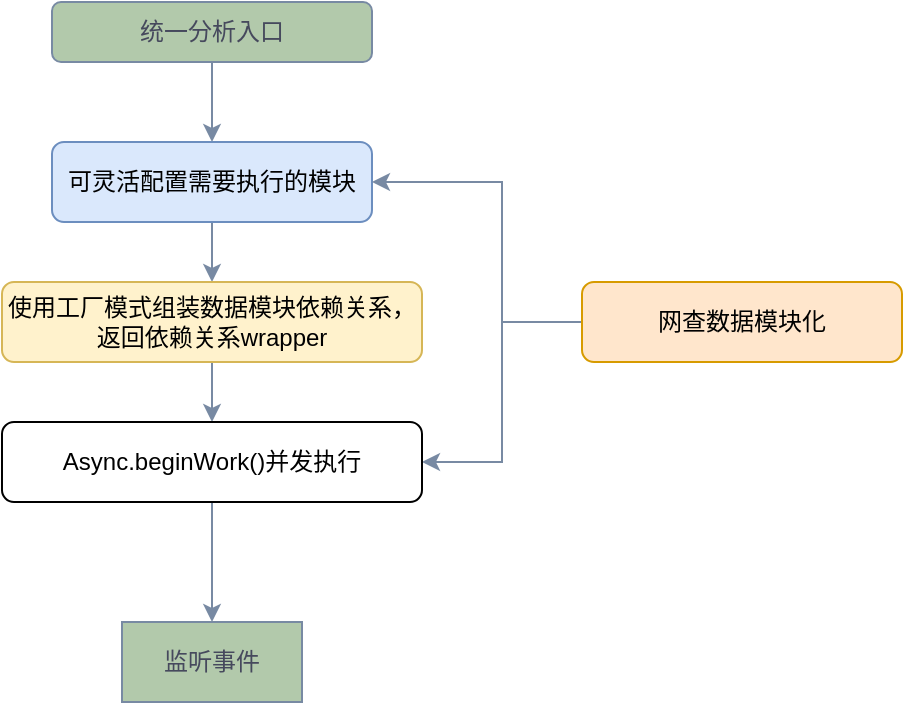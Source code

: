<mxfile version="21.0.2" type="github" pages="2">
  <diagram id="C5RBs43oDa-KdzZeNtuy" name="Page-1">
    <mxGraphModel dx="975" dy="692" grid="1" gridSize="10" guides="1" tooltips="1" connect="1" arrows="1" fold="1" page="1" pageScale="1" pageWidth="827" pageHeight="1169" math="0" shadow="0">
      <root>
        <mxCell id="WIyWlLk6GJQsqaUBKTNV-0" />
        <mxCell id="WIyWlLk6GJQsqaUBKTNV-1" parent="WIyWlLk6GJQsqaUBKTNV-0" />
        <mxCell id="6qnPbb-Ci0l1N96irtju-7" style="edgeStyle=orthogonalEdgeStyle;rounded=0;orthogonalLoop=1;jettySize=auto;html=1;entryX=0.5;entryY=0;entryDx=0;entryDy=0;strokeColor=#788AA3;fontColor=#46495D;fillColor=#B2C9AB;" edge="1" parent="WIyWlLk6GJQsqaUBKTNV-1" source="6qnPbb-Ci0l1N96irtju-4" target="6qnPbb-Ci0l1N96irtju-6">
          <mxGeometry relative="1" as="geometry" />
        </mxCell>
        <mxCell id="6qnPbb-Ci0l1N96irtju-4" value="统一分析入口" style="rounded=1;whiteSpace=wrap;html=1;strokeColor=#788AA3;fontColor=#46495D;fillColor=#B2C9AB;" vertex="1" parent="WIyWlLk6GJQsqaUBKTNV-1">
          <mxGeometry x="115" y="120" width="160" height="30" as="geometry" />
        </mxCell>
        <mxCell id="6qnPbb-Ci0l1N96irtju-12" style="edgeStyle=orthogonalEdgeStyle;rounded=0;orthogonalLoop=1;jettySize=auto;html=1;entryX=0.5;entryY=0;entryDx=0;entryDy=0;strokeColor=#788AA3;fontColor=#46495D;fillColor=#B2C9AB;" edge="1" parent="WIyWlLk6GJQsqaUBKTNV-1" source="6qnPbb-Ci0l1N96irtju-6" target="6qnPbb-Ci0l1N96irtju-11">
          <mxGeometry relative="1" as="geometry" />
        </mxCell>
        <mxCell id="6qnPbb-Ci0l1N96irtju-6" value="可灵活配置需要执行的模块" style="rounded=1;whiteSpace=wrap;html=1;strokeColor=#6c8ebf;fillColor=#dae8fc;" vertex="1" parent="WIyWlLk6GJQsqaUBKTNV-1">
          <mxGeometry x="115" y="190" width="160" height="40" as="geometry" />
        </mxCell>
        <mxCell id="6qnPbb-Ci0l1N96irtju-20" style="edgeStyle=orthogonalEdgeStyle;rounded=0;orthogonalLoop=1;jettySize=auto;html=1;entryX=1;entryY=0.5;entryDx=0;entryDy=0;strokeColor=#788AA3;fontColor=#46495D;fillColor=#B2C9AB;" edge="1" parent="WIyWlLk6GJQsqaUBKTNV-1" source="6qnPbb-Ci0l1N96irtju-8" target="6qnPbb-Ci0l1N96irtju-14">
          <mxGeometry relative="1" as="geometry">
            <Array as="points">
              <mxPoint x="340" y="280" />
              <mxPoint x="340" y="350" />
            </Array>
          </mxGeometry>
        </mxCell>
        <mxCell id="6qnPbb-Ci0l1N96irtju-21" style="edgeStyle=orthogonalEdgeStyle;rounded=0;orthogonalLoop=1;jettySize=auto;html=1;entryX=1;entryY=0.5;entryDx=0;entryDy=0;strokeColor=#788AA3;fontColor=#46495D;fillColor=#B2C9AB;" edge="1" parent="WIyWlLk6GJQsqaUBKTNV-1" source="6qnPbb-Ci0l1N96irtju-8" target="6qnPbb-Ci0l1N96irtju-6">
          <mxGeometry relative="1" as="geometry">
            <Array as="points">
              <mxPoint x="340" y="280" />
              <mxPoint x="340" y="210" />
            </Array>
          </mxGeometry>
        </mxCell>
        <mxCell id="6qnPbb-Ci0l1N96irtju-8" value="网查数据模块化" style="rounded=1;whiteSpace=wrap;html=1;fillColor=#ffe6cc;strokeColor=#d79b00;" vertex="1" parent="WIyWlLk6GJQsqaUBKTNV-1">
          <mxGeometry x="380" y="260" width="160" height="40" as="geometry" />
        </mxCell>
        <mxCell id="6qnPbb-Ci0l1N96irtju-15" style="edgeStyle=orthogonalEdgeStyle;rounded=0;orthogonalLoop=1;jettySize=auto;html=1;entryX=0.5;entryY=0;entryDx=0;entryDy=0;strokeColor=#788AA3;fontColor=#46495D;fillColor=#B2C9AB;" edge="1" parent="WIyWlLk6GJQsqaUBKTNV-1" source="6qnPbb-Ci0l1N96irtju-11" target="6qnPbb-Ci0l1N96irtju-14">
          <mxGeometry relative="1" as="geometry" />
        </mxCell>
        <mxCell id="6qnPbb-Ci0l1N96irtju-11" value="使用工厂模式组装数据模块依赖关系，返回依赖关系wrapper" style="rounded=1;whiteSpace=wrap;html=1;strokeColor=#d6b656;fillColor=#fff2cc;" vertex="1" parent="WIyWlLk6GJQsqaUBKTNV-1">
          <mxGeometry x="90" y="260" width="210" height="40" as="geometry" />
        </mxCell>
        <mxCell id="sTjxQ1ICb5EQx-5FjAOI-3" style="edgeStyle=orthogonalEdgeStyle;rounded=0;orthogonalLoop=1;jettySize=auto;html=1;entryX=0.5;entryY=0;entryDx=0;entryDy=0;strokeColor=#788AA3;fontColor=#46495D;fillColor=#B2C9AB;" edge="1" parent="WIyWlLk6GJQsqaUBKTNV-1" source="6qnPbb-Ci0l1N96irtju-14" target="sTjxQ1ICb5EQx-5FjAOI-2">
          <mxGeometry relative="1" as="geometry" />
        </mxCell>
        <mxCell id="6qnPbb-Ci0l1N96irtju-14" value="Async.beginWork()并发执行" style="rounded=1;whiteSpace=wrap;html=1;" vertex="1" parent="WIyWlLk6GJQsqaUBKTNV-1">
          <mxGeometry x="90" y="330" width="210" height="40" as="geometry" />
        </mxCell>
        <mxCell id="sTjxQ1ICb5EQx-5FjAOI-2" value="监听事件" style="rounded=0;whiteSpace=wrap;html=1;strokeColor=#788AA3;fontColor=#46495D;fillColor=#B2C9AB;" vertex="1" parent="WIyWlLk6GJQsqaUBKTNV-1">
          <mxGeometry x="150" y="430" width="90" height="40" as="geometry" />
        </mxCell>
      </root>
    </mxGraphModel>
  </diagram>
  <diagram id="wjMBRoEbz2OrWDknxH7C" name="第 2 页">
    <mxGraphModel dx="975" dy="692" grid="1" gridSize="10" guides="1" tooltips="1" connect="1" arrows="1" fold="1" page="1" pageScale="1" pageWidth="827" pageHeight="1169" math="0" shadow="0">
      <root>
        <mxCell id="0" />
        <mxCell id="1" parent="0" />
        <mxCell id="82ifwHVTQhhoCMj7JgYX-1" style="edgeStyle=orthogonalEdgeStyle;rounded=0;orthogonalLoop=1;jettySize=auto;html=1;entryX=0.5;entryY=0;entryDx=0;entryDy=0;strokeColor=#788AA3;fontColor=#46495D;fillColor=#B2C9AB;" edge="1" parent="1" source="82ifwHVTQhhoCMj7JgYX-2" target="82ifwHVTQhhoCMj7JgYX-5">
          <mxGeometry relative="1" as="geometry" />
        </mxCell>
        <mxCell id="82ifwHVTQhhoCMj7JgYX-2" value="IWorker" style="html=1;whiteSpace=wrap;" vertex="1" parent="1">
          <mxGeometry x="430" y="30" width="80" height="30" as="geometry" />
        </mxCell>
        <mxCell id="82ifwHVTQhhoCMj7JgYX-3" style="edgeStyle=orthogonalEdgeStyle;rounded=0;orthogonalLoop=1;jettySize=auto;html=1;entryX=0.5;entryY=0;entryDx=0;entryDy=0;strokeColor=#788AA3;fontColor=#46495D;fillColor=#B2C9AB;" edge="1" parent="1" source="82ifwHVTQhhoCMj7JgYX-5" target="82ifwHVTQhhoCMj7JgYX-15">
          <mxGeometry relative="1" as="geometry">
            <Array as="points">
              <mxPoint x="470" y="268" />
              <mxPoint x="286" y="268" />
            </Array>
          </mxGeometry>
        </mxCell>
        <mxCell id="82ifwHVTQhhoCMj7JgYX-4" style="edgeStyle=orthogonalEdgeStyle;rounded=0;orthogonalLoop=1;jettySize=auto;html=1;strokeColor=#788AA3;fontColor=#46495D;fillColor=#B2C9AB;" edge="1" parent="1" source="82ifwHVTQhhoCMj7JgYX-5" target="82ifwHVTQhhoCMj7JgYX-21">
          <mxGeometry relative="1" as="geometry">
            <Array as="points">
              <mxPoint x="470" y="268" />
              <mxPoint x="650" y="268" />
            </Array>
          </mxGeometry>
        </mxCell>
        <mxCell id="82ifwHVTQhhoCMj7JgYX-5" value="AbstractCommonWorker" style="swimlane;fontStyle=1;align=center;verticalAlign=top;childLayout=stackLayout;horizontal=1;startSize=26;horizontalStack=0;resizeParent=1;resizeParentMax=0;resizeLast=0;collapsible=1;marginBottom=0;whiteSpace=wrap;html=1;strokeColor=#788AA3;fontColor=#46495D;fillColor=#B2C9AB;" vertex="1" parent="1">
          <mxGeometry x="390" y="80" width="160" height="164" as="geometry" />
        </mxCell>
        <mxCell id="82ifwHVTQhhoCMj7JgYX-6" value="" style="line;strokeWidth=1;fillColor=none;align=left;verticalAlign=middle;spacingTop=-1;spacingLeft=3;spacingRight=3;rotatable=0;labelPosition=right;points=[];portConstraint=eastwest;strokeColor=inherit;fontColor=#46495D;" vertex="1" parent="82ifwHVTQhhoCMj7JgYX-5">
          <mxGeometry y="26" width="160" height="8" as="geometry" />
        </mxCell>
        <mxCell id="82ifwHVTQhhoCMj7JgYX-7" value="initLog&lt;font color=&quot;#ff3333&quot;&gt;（初始化日志）&lt;/font&gt;" style="text;strokeColor=none;fillColor=none;align=left;verticalAlign=top;spacingLeft=4;spacingRight=4;overflow=hidden;rotatable=0;points=[[0,0.5],[1,0.5]];portConstraint=eastwest;whiteSpace=wrap;html=1;fontColor=#46495D;" vertex="1" parent="82ifwHVTQhhoCMj7JgYX-5">
          <mxGeometry y="34" width="160" height="26" as="geometry" />
        </mxCell>
        <mxCell id="82ifwHVTQhhoCMj7JgYX-8" value="pre&lt;font color=&quot;#ff3333&quot;&gt;（前置扩展）&lt;/font&gt;" style="text;strokeColor=none;fillColor=none;align=left;verticalAlign=top;spacingLeft=4;spacingRight=4;overflow=hidden;rotatable=0;points=[[0,0.5],[1,0.5]];portConstraint=eastwest;whiteSpace=wrap;html=1;fontColor=#46495D;" vertex="1" parent="82ifwHVTQhhoCMj7JgYX-5">
          <mxGeometry y="60" width="160" height="26" as="geometry" />
        </mxCell>
        <mxCell id="82ifwHVTQhhoCMj7JgYX-9" value="action&lt;font color=&quot;#ff3333&quot;&gt;（目标执行方法）&lt;/font&gt;" style="text;strokeColor=none;fillColor=none;align=left;verticalAlign=top;spacingLeft=4;spacingRight=4;overflow=hidden;rotatable=0;points=[[0,0.5],[1,0.5]];portConstraint=eastwest;whiteSpace=wrap;html=1;fontColor=#46495D;" vertex="1" parent="82ifwHVTQhhoCMj7JgYX-5">
          <mxGeometry y="86" width="160" height="26" as="geometry" />
        </mxCell>
        <mxCell id="82ifwHVTQhhoCMj7JgYX-10" value="updateLog&lt;font color=&quot;#ff3333&quot;&gt;（更新日志）&lt;/font&gt;" style="text;strokeColor=none;fillColor=none;align=left;verticalAlign=top;spacingLeft=4;spacingRight=4;overflow=hidden;rotatable=0;points=[[0,0.5],[1,0.5]];portConstraint=eastwest;whiteSpace=wrap;html=1;fontColor=#46495D;" vertex="1" parent="82ifwHVTQhhoCMj7JgYX-5">
          <mxGeometry y="112" width="160" height="26" as="geometry" />
        </mxCell>
        <mxCell id="82ifwHVTQhhoCMj7JgYX-11" value="publishEvent&lt;font color=&quot;#ff3333&quot;&gt;（发布实践）&lt;/font&gt;" style="text;strokeColor=none;fillColor=none;align=left;verticalAlign=top;spacingLeft=4;spacingRight=4;overflow=hidden;rotatable=0;points=[[0,0.5],[1,0.5]];portConstraint=eastwest;whiteSpace=wrap;html=1;fontColor=#46495D;" vertex="1" parent="82ifwHVTQhhoCMj7JgYX-5">
          <mxGeometry y="138" width="160" height="26" as="geometry" />
        </mxCell>
        <mxCell id="82ifwHVTQhhoCMj7JgYX-12" style="edgeStyle=orthogonalEdgeStyle;rounded=0;orthogonalLoop=1;jettySize=auto;html=1;entryX=0.5;entryY=0;entryDx=0;entryDy=0;strokeColor=#788AA3;fontColor=#46495D;fillColor=#B2C9AB;" edge="1" parent="1" source="82ifwHVTQhhoCMj7JgYX-15" target="82ifwHVTQhhoCMj7JgYX-25">
          <mxGeometry relative="1" as="geometry" />
        </mxCell>
        <mxCell id="82ifwHVTQhhoCMj7JgYX-13" style="edgeStyle=orthogonalEdgeStyle;rounded=0;orthogonalLoop=1;jettySize=auto;html=1;entryX=0.5;entryY=0;entryDx=0;entryDy=0;strokeColor=#788AA3;fontColor=#46495D;fillColor=#B2C9AB;" edge="1" parent="1" source="82ifwHVTQhhoCMj7JgYX-15" target="82ifwHVTQhhoCMj7JgYX-29">
          <mxGeometry relative="1" as="geometry" />
        </mxCell>
        <mxCell id="82ifwHVTQhhoCMj7JgYX-14" style="edgeStyle=orthogonalEdgeStyle;rounded=0;orthogonalLoop=1;jettySize=auto;html=1;entryX=0.488;entryY=0.038;entryDx=0;entryDy=0;entryPerimeter=0;strokeColor=#788AA3;fontColor=#46495D;fillColor=#B2C9AB;" edge="1" parent="1" source="82ifwHVTQhhoCMj7JgYX-15" target="82ifwHVTQhhoCMj7JgYX-32">
          <mxGeometry relative="1" as="geometry">
            <Array as="points">
              <mxPoint x="286" y="378" />
              <mxPoint x="405" y="378" />
            </Array>
          </mxGeometry>
        </mxCell>
        <mxCell id="82ifwHVTQhhoCMj7JgYX-15" value="AbstractAsyncWorker" style="swimlane;fontStyle=1;align=center;verticalAlign=top;childLayout=stackLayout;horizontal=1;startSize=26;horizontalStack=0;resizeParent=1;resizeParentMax=0;resizeLast=0;collapsible=1;marginBottom=0;whiteSpace=wrap;html=1;strokeColor=#666666;fillColor=#f5f5f5;fontColor=#333333;" vertex="1" parent="1">
          <mxGeometry x="206" y="298" width="160" height="60" as="geometry" />
        </mxCell>
        <mxCell id="82ifwHVTQhhoCMj7JgYX-16" value="" style="line;strokeWidth=1;fillColor=none;align=left;verticalAlign=middle;spacingTop=-1;spacingLeft=3;spacingRight=3;rotatable=0;labelPosition=right;points=[];portConstraint=eastwest;strokeColor=inherit;fontColor=#46495D;" vertex="1" parent="82ifwHVTQhhoCMj7JgYX-15">
          <mxGeometry y="26" width="160" height="8" as="geometry" />
        </mxCell>
        <mxCell id="82ifwHVTQhhoCMj7JgYX-17" value="doAsyncAction" style="text;strokeColor=none;fillColor=none;align=left;verticalAlign=top;spacingLeft=4;spacingRight=4;overflow=hidden;rotatable=0;points=[[0,0.5],[1,0.5]];portConstraint=eastwest;whiteSpace=wrap;html=1;fontColor=#46495D;" vertex="1" parent="82ifwHVTQhhoCMj7JgYX-15">
          <mxGeometry y="34" width="160" height="26" as="geometry" />
        </mxCell>
        <mxCell id="82ifwHVTQhhoCMj7JgYX-18" style="edgeStyle=orthogonalEdgeStyle;rounded=0;orthogonalLoop=1;jettySize=auto;html=1;entryX=0.5;entryY=0;entryDx=0;entryDy=0;strokeColor=#788AA3;fontColor=#46495D;fillColor=#B2C9AB;" edge="1" parent="1" source="82ifwHVTQhhoCMj7JgYX-21" target="82ifwHVTQhhoCMj7JgYX-34">
          <mxGeometry relative="1" as="geometry" />
        </mxCell>
        <mxCell id="82ifwHVTQhhoCMj7JgYX-19" style="edgeStyle=orthogonalEdgeStyle;rounded=0;orthogonalLoop=1;jettySize=auto;html=1;entryX=0.5;entryY=0;entryDx=0;entryDy=0;strokeColor=#788AA3;fontColor=#46495D;fillColor=#B2C9AB;" edge="1" parent="1" source="82ifwHVTQhhoCMj7JgYX-21" target="82ifwHVTQhhoCMj7JgYX-38">
          <mxGeometry relative="1" as="geometry" />
        </mxCell>
        <mxCell id="82ifwHVTQhhoCMj7JgYX-20" style="edgeStyle=orthogonalEdgeStyle;rounded=0;orthogonalLoop=1;jettySize=auto;html=1;entryX=0.538;entryY=0;entryDx=0;entryDy=0;entryPerimeter=0;strokeColor=#788AA3;fontColor=#46495D;fillColor=#B2C9AB;" edge="1" parent="1" source="82ifwHVTQhhoCMj7JgYX-21" target="82ifwHVTQhhoCMj7JgYX-41">
          <mxGeometry relative="1" as="geometry">
            <Array as="points">
              <mxPoint x="650" y="378" />
              <mxPoint x="773" y="378" />
            </Array>
          </mxGeometry>
        </mxCell>
        <mxCell id="82ifwHVTQhhoCMj7JgYX-21" value="AbstractSyncWorker" style="swimlane;fontStyle=1;align=center;verticalAlign=top;childLayout=stackLayout;horizontal=1;startSize=26;horizontalStack=0;resizeParent=1;resizeParentMax=0;resizeLast=0;collapsible=1;marginBottom=0;whiteSpace=wrap;html=1;strokeColor=#d79b00;fillColor=#ffe6cc;" vertex="1" parent="1">
          <mxGeometry x="570" y="298" width="160" height="60" as="geometry" />
        </mxCell>
        <mxCell id="82ifwHVTQhhoCMj7JgYX-22" value="" style="line;strokeWidth=1;fillColor=none;align=left;verticalAlign=middle;spacingTop=-1;spacingLeft=3;spacingRight=3;rotatable=0;labelPosition=right;points=[];portConstraint=eastwest;strokeColor=inherit;fontColor=#46495D;" vertex="1" parent="82ifwHVTQhhoCMj7JgYX-21">
          <mxGeometry y="26" width="160" height="8" as="geometry" />
        </mxCell>
        <mxCell id="82ifwHVTQhhoCMj7JgYX-23" value="doSyncAction" style="text;strokeColor=none;fillColor=none;align=left;verticalAlign=top;spacingLeft=4;spacingRight=4;overflow=hidden;rotatable=0;points=[[0,0.5],[1,0.5]];portConstraint=eastwest;whiteSpace=wrap;html=1;fontColor=#46495D;" vertex="1" parent="82ifwHVTQhhoCMj7JgYX-21">
          <mxGeometry y="34" width="160" height="26" as="geometry" />
        </mxCell>
        <mxCell id="82ifwHVTQhhoCMj7JgYX-24" style="edgeStyle=orthogonalEdgeStyle;rounded=0;orthogonalLoop=1;jettySize=auto;html=1;strokeColor=#788AA3;fontColor=#46495D;fillColor=#B2C9AB;" edge="1" parent="1" source="82ifwHVTQhhoCMj7JgYX-25" target="82ifwHVTQhhoCMj7JgYX-47">
          <mxGeometry relative="1" as="geometry">
            <Array as="points">
              <mxPoint x="153" y="528" />
              <mxPoint x="470" y="528" />
            </Array>
          </mxGeometry>
        </mxCell>
        <mxCell id="82ifwHVTQhhoCMj7JgYX-25" value="异步模块1" style="swimlane;fontStyle=1;align=center;verticalAlign=top;childLayout=stackLayout;horizontal=1;startSize=26;horizontalStack=0;resizeParent=1;resizeParentMax=0;resizeLast=0;collapsible=1;marginBottom=0;whiteSpace=wrap;html=1;strokeColor=#666666;fillColor=#f5f5f5;fontColor=#333333;" vertex="1" parent="1">
          <mxGeometry x="100" y="398" width="106" height="60" as="geometry" />
        </mxCell>
        <mxCell id="82ifwHVTQhhoCMj7JgYX-26" value="" style="line;strokeWidth=1;fillColor=none;align=left;verticalAlign=middle;spacingTop=-1;spacingLeft=3;spacingRight=3;rotatable=0;labelPosition=right;points=[];portConstraint=eastwest;strokeColor=inherit;fontColor=#46495D;" vertex="1" parent="82ifwHVTQhhoCMj7JgYX-25">
          <mxGeometry y="26" width="106" height="8" as="geometry" />
        </mxCell>
        <mxCell id="82ifwHVTQhhoCMj7JgYX-27" value="doAsyncAction" style="text;strokeColor=none;fillColor=none;align=left;verticalAlign=top;spacingLeft=4;spacingRight=4;overflow=hidden;rotatable=0;points=[[0,0.5],[1,0.5]];portConstraint=eastwest;whiteSpace=wrap;html=1;fontColor=#46495D;" vertex="1" parent="82ifwHVTQhhoCMj7JgYX-25">
          <mxGeometry y="34" width="106" height="26" as="geometry" />
        </mxCell>
        <mxCell id="82ifwHVTQhhoCMj7JgYX-28" style="edgeStyle=orthogonalEdgeStyle;rounded=0;orthogonalLoop=1;jettySize=auto;html=1;strokeColor=#788AA3;fontColor=#46495D;fillColor=#B2C9AB;" edge="1" parent="1" source="82ifwHVTQhhoCMj7JgYX-29" target="82ifwHVTQhhoCMj7JgYX-47">
          <mxGeometry relative="1" as="geometry">
            <Array as="points">
              <mxPoint x="286" y="528" />
              <mxPoint x="470" y="528" />
            </Array>
          </mxGeometry>
        </mxCell>
        <mxCell id="82ifwHVTQhhoCMj7JgYX-29" value="异步模块2" style="swimlane;fontStyle=1;align=center;verticalAlign=top;childLayout=stackLayout;horizontal=1;startSize=26;horizontalStack=0;resizeParent=1;resizeParentMax=0;resizeLast=0;collapsible=1;marginBottom=0;whiteSpace=wrap;html=1;strokeColor=#666666;fillColor=#f5f5f5;fontColor=#333333;" vertex="1" parent="1">
          <mxGeometry x="233" y="398" width="106" height="60" as="geometry" />
        </mxCell>
        <mxCell id="82ifwHVTQhhoCMj7JgYX-30" value="" style="line;strokeWidth=1;fillColor=none;align=left;verticalAlign=middle;spacingTop=-1;spacingLeft=3;spacingRight=3;rotatable=0;labelPosition=right;points=[];portConstraint=eastwest;strokeColor=inherit;fontColor=#46495D;" vertex="1" parent="82ifwHVTQhhoCMj7JgYX-29">
          <mxGeometry y="26" width="106" height="8" as="geometry" />
        </mxCell>
        <mxCell id="82ifwHVTQhhoCMj7JgYX-31" value="doAsyncAction" style="text;strokeColor=none;fillColor=none;align=left;verticalAlign=top;spacingLeft=4;spacingRight=4;overflow=hidden;rotatable=0;points=[[0,0.5],[1,0.5]];portConstraint=eastwest;whiteSpace=wrap;html=1;fontColor=#46495D;" vertex="1" parent="82ifwHVTQhhoCMj7JgYX-29">
          <mxGeometry y="34" width="106" height="26" as="geometry" />
        </mxCell>
        <mxCell id="82ifwHVTQhhoCMj7JgYX-32" value="……" style="text;align=center;fontStyle=1;verticalAlign=middle;spacingLeft=3;spacingRight=3;strokeColor=none;rotatable=0;points=[[0,0.5],[1,0.5]];portConstraint=eastwest;html=1;fontColor=#46495D;" vertex="1" parent="1">
          <mxGeometry x="366" y="415" width="80" height="26" as="geometry" />
        </mxCell>
        <mxCell id="82ifwHVTQhhoCMj7JgYX-33" style="edgeStyle=orthogonalEdgeStyle;rounded=0;orthogonalLoop=1;jettySize=auto;html=1;entryX=0.5;entryY=0;entryDx=0;entryDy=0;entryPerimeter=0;strokeColor=#788AA3;fontColor=#46495D;fillColor=#B2C9AB;" edge="1" parent="1" source="82ifwHVTQhhoCMj7JgYX-34" target="82ifwHVTQhhoCMj7JgYX-47">
          <mxGeometry relative="1" as="geometry">
            <Array as="points">
              <mxPoint x="517" y="528" />
              <mxPoint x="470" y="528" />
            </Array>
          </mxGeometry>
        </mxCell>
        <mxCell id="82ifwHVTQhhoCMj7JgYX-34" value="同步模块1" style="swimlane;fontStyle=1;align=center;verticalAlign=top;childLayout=stackLayout;horizontal=1;startSize=26;horizontalStack=0;resizeParent=1;resizeParentMax=0;resizeLast=0;collapsible=1;marginBottom=0;whiteSpace=wrap;html=1;strokeColor=#d79b00;fillColor=#ffe6cc;" vertex="1" parent="1">
          <mxGeometry x="464" y="398" width="106" height="60" as="geometry" />
        </mxCell>
        <mxCell id="82ifwHVTQhhoCMj7JgYX-35" value="" style="line;strokeWidth=1;fillColor=none;align=left;verticalAlign=middle;spacingTop=-1;spacingLeft=3;spacingRight=3;rotatable=0;labelPosition=right;points=[];portConstraint=eastwest;strokeColor=inherit;fontColor=#46495D;" vertex="1" parent="82ifwHVTQhhoCMj7JgYX-34">
          <mxGeometry y="26" width="106" height="8" as="geometry" />
        </mxCell>
        <mxCell id="82ifwHVTQhhoCMj7JgYX-36" value="doSyncAction" style="text;strokeColor=none;fillColor=none;align=left;verticalAlign=top;spacingLeft=4;spacingRight=4;overflow=hidden;rotatable=0;points=[[0,0.5],[1,0.5]];portConstraint=eastwest;whiteSpace=wrap;html=1;fontColor=#46495D;" vertex="1" parent="82ifwHVTQhhoCMj7JgYX-34">
          <mxGeometry y="34" width="106" height="26" as="geometry" />
        </mxCell>
        <mxCell id="82ifwHVTQhhoCMj7JgYX-37" style="edgeStyle=orthogonalEdgeStyle;rounded=0;orthogonalLoop=1;jettySize=auto;html=1;entryX=0.498;entryY=0;entryDx=0;entryDy=0;entryPerimeter=0;strokeColor=#788AA3;fontColor=#46495D;fillColor=#B2C9AB;" edge="1" parent="1" source="82ifwHVTQhhoCMj7JgYX-38" target="82ifwHVTQhhoCMj7JgYX-47">
          <mxGeometry relative="1" as="geometry">
            <Array as="points">
              <mxPoint x="650" y="528" />
              <mxPoint x="469" y="528" />
            </Array>
          </mxGeometry>
        </mxCell>
        <mxCell id="82ifwHVTQhhoCMj7JgYX-38" value="同步模块1" style="swimlane;fontStyle=1;align=center;verticalAlign=top;childLayout=stackLayout;horizontal=1;startSize=26;horizontalStack=0;resizeParent=1;resizeParentMax=0;resizeLast=0;collapsible=1;marginBottom=0;whiteSpace=wrap;html=1;strokeColor=#d79b00;fillColor=#ffe6cc;" vertex="1" parent="1">
          <mxGeometry x="597" y="398" width="106" height="60" as="geometry" />
        </mxCell>
        <mxCell id="82ifwHVTQhhoCMj7JgYX-39" value="" style="line;strokeWidth=1;fillColor=none;align=left;verticalAlign=middle;spacingTop=-1;spacingLeft=3;spacingRight=3;rotatable=0;labelPosition=right;points=[];portConstraint=eastwest;strokeColor=inherit;fontColor=#46495D;" vertex="1" parent="82ifwHVTQhhoCMj7JgYX-38">
          <mxGeometry y="26" width="106" height="8" as="geometry" />
        </mxCell>
        <mxCell id="82ifwHVTQhhoCMj7JgYX-40" value="doSyncAction" style="text;strokeColor=none;fillColor=none;align=left;verticalAlign=top;spacingLeft=4;spacingRight=4;overflow=hidden;rotatable=0;points=[[0,0.5],[1,0.5]];portConstraint=eastwest;whiteSpace=wrap;html=1;fontColor=#46495D;" vertex="1" parent="82ifwHVTQhhoCMj7JgYX-38">
          <mxGeometry y="34" width="106" height="26" as="geometry" />
        </mxCell>
        <mxCell id="82ifwHVTQhhoCMj7JgYX-41" value="……" style="text;align=center;fontStyle=1;verticalAlign=middle;spacingLeft=3;spacingRight=3;strokeColor=none;rotatable=0;points=[[0,0.5],[1,0.5]];portConstraint=eastwest;html=1;fontColor=#46495D;" vertex="1" parent="1">
          <mxGeometry x="730" y="415" width="80" height="26" as="geometry" />
        </mxCell>
        <mxCell id="82ifwHVTQhhoCMj7JgYX-42" value="框架顶层接口" style="text;html=1;strokeColor=none;fillColor=none;align=center;verticalAlign=middle;whiteSpace=wrap;rounded=0;fontColor=#f91b0b;" vertex="1" parent="1">
          <mxGeometry x="510" y="30" width="60" height="30" as="geometry" />
        </mxCell>
        <mxCell id="82ifwHVTQhhoCMj7JgYX-43" value="顶层抽象类" style="text;html=1;strokeColor=none;fillColor=none;align=center;verticalAlign=middle;whiteSpace=wrap;rounded=0;fontColor=#f91b0b;" vertex="1" parent="1">
          <mxGeometry x="530" y="86" width="110" height="18" as="geometry" />
        </mxCell>
        <mxCell id="82ifwHVTQhhoCMj7JgYX-44" value="异步worker抽象父类" style="text;html=1;strokeColor=none;fillColor=none;align=center;verticalAlign=middle;whiteSpace=wrap;rounded=0;fontColor=#f91b0b;" vertex="1" parent="1">
          <mxGeometry x="370" y="302" width="110" height="18" as="geometry" />
        </mxCell>
        <mxCell id="82ifwHVTQhhoCMj7JgYX-45" value="同步worker抽象父类" style="text;html=1;strokeColor=none;fillColor=none;align=center;verticalAlign=middle;whiteSpace=wrap;rounded=0;fontColor=#f91b0b;" vertex="1" parent="1">
          <mxGeometry x="740" y="302" width="110" height="18" as="geometry" />
        </mxCell>
        <mxCell id="82ifwHVTQhhoCMj7JgYX-46" style="edgeStyle=orthogonalEdgeStyle;rounded=0;orthogonalLoop=1;jettySize=auto;html=1;entryX=0.5;entryY=0;entryDx=0;entryDy=0;entryPerimeter=0;strokeColor=#788AA3;fontColor=#46495D;fillColor=#B2C9AB;" edge="1" parent="1" source="82ifwHVTQhhoCMj7JgYX-47" target="82ifwHVTQhhoCMj7JgYX-48">
          <mxGeometry relative="1" as="geometry" />
        </mxCell>
        <mxCell id="82ifwHVTQhhoCMj7JgYX-47" value="根据配置注入对应的bean，执行数据获取逻辑，实现动态配置切换数据源" style="strokeWidth=1;shadow=0;dashed=0;align=center;html=1;shape=mxgraph.mockup.buttons.button;strokeColor=#666666;fontColor=#ffffff;mainText=;buttonStyle=round;fontSize=17;fontStyle=1;fillColor=#008cff;whiteSpace=wrap;" vertex="1" parent="1">
          <mxGeometry x="245" y="558" width="450" height="50" as="geometry" />
        </mxCell>
        <mxCell id="82ifwHVTQhhoCMj7JgYX-48" value="" style="strokeWidth=1;shadow=0;dashed=0;align=center;html=1;shape=mxgraph.mockup.buttons.multiButton;fillColor=#008cff;strokeColor=#666666;mainText=;subText=;fontColor=#46495D;" vertex="1" parent="1">
          <mxGeometry x="395" y="638" width="150" height="50" as="geometry" />
        </mxCell>
        <mxCell id="82ifwHVTQhhoCMj7JgYX-49" value="spring bean 容器" style="strokeWidth=1;shadow=0;dashed=0;align=center;html=1;shape=mxgraph.mockup.anchor;fontSize=16;fontColor=#ffffff;fontStyle=1;whiteSpace=wrap;strokeColor=#788AA3;fillColor=#B2C9AB;" vertex="1" parent="82ifwHVTQhhoCMj7JgYX-48">
          <mxGeometry y="8" width="150" height="20" as="geometry" />
        </mxCell>
        <mxCell id="82ifwHVTQhhoCMj7JgYX-50" value="ApplicationContext" style="strokeWidth=1;shadow=0;dashed=0;align=center;html=1;shape=mxgraph.mockup.anchor;fontSize=12;fontColor=#ffffff;fontStyle=1;whiteSpace=wrap;strokeColor=#788AA3;fillColor=#B2C9AB;" vertex="1" parent="82ifwHVTQhhoCMj7JgYX-48">
          <mxGeometry y="30" width="150" height="10" as="geometry" />
        </mxCell>
      </root>
    </mxGraphModel>
  </diagram>
</mxfile>
